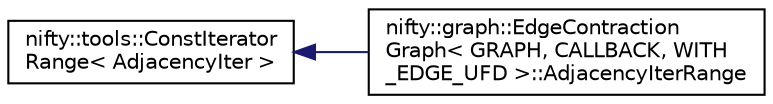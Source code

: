 digraph "Graphical Class Hierarchy"
{
  edge [fontname="Helvetica",fontsize="10",labelfontname="Helvetica",labelfontsize="10"];
  node [fontname="Helvetica",fontsize="10",shape=record];
  rankdir="LR";
  Node1 [label="nifty::tools::ConstIterator\lRange\< AdjacencyIter \>",height=0.2,width=0.4,color="black", fillcolor="white", style="filled",URL="$classnifty_1_1tools_1_1ConstIteratorRange.html"];
  Node1 -> Node2 [dir="back",color="midnightblue",fontsize="10",style="solid",fontname="Helvetica"];
  Node2 [label="nifty::graph::EdgeContraction\lGraph\< GRAPH, CALLBACK, WITH\l_EDGE_UFD \>::AdjacencyIterRange",height=0.2,width=0.4,color="black", fillcolor="white", style="filled",URL="$structnifty_1_1graph_1_1EdgeContractionGraph_1_1AdjacencyIterRange.html"];
}
